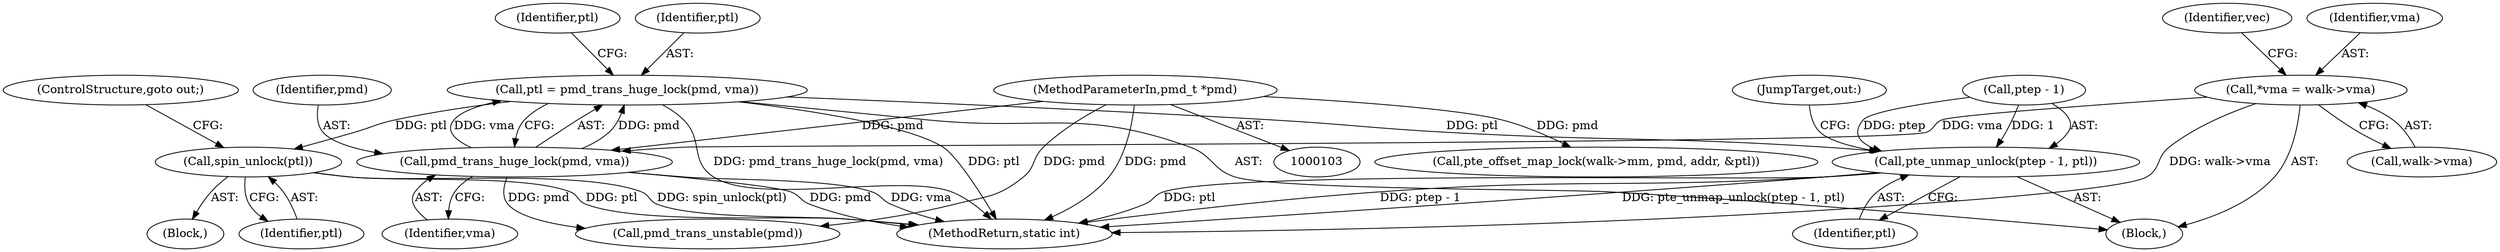 digraph "0_linux_574823bfab82d9d8fa47f422778043fbb4b4f50e_1@pointer" {
"1000131" [label="(Call,ptl = pmd_trans_huge_lock(pmd, vma))"];
"1000133" [label="(Call,pmd_trans_huge_lock(pmd, vma))"];
"1000104" [label="(MethodParameterIn,pmd_t *pmd)"];
"1000111" [label="(Call,*vma = walk->vma)"];
"1000143" [label="(Call,spin_unlock(ptl))"];
"1000212" [label="(Call,pte_unmap_unlock(ptep - 1, ptl))"];
"1000133" [label="(Call,pmd_trans_huge_lock(pmd, vma))"];
"1000143" [label="(Call,spin_unlock(ptl))"];
"1000226" [label="(MethodReturn,static int)"];
"1000137" [label="(Identifier,ptl)"];
"1000134" [label="(Identifier,pmd)"];
"1000212" [label="(Call,pte_unmap_unlock(ptep - 1, ptl))"];
"1000119" [label="(Identifier,vec)"];
"1000145" [label="(ControlStructure,goto out;)"];
"1000217" [label="(JumpTarget,out:)"];
"1000138" [label="(Block,)"];
"1000157" [label="(Call,pte_offset_map_lock(walk->mm, pmd, addr, &ptl))"];
"1000108" [label="(Block,)"];
"1000144" [label="(Identifier,ptl)"];
"1000213" [label="(Call,ptep - 1)"];
"1000135" [label="(Identifier,vma)"];
"1000112" [label="(Identifier,vma)"];
"1000111" [label="(Call,*vma = walk->vma)"];
"1000113" [label="(Call,walk->vma)"];
"1000132" [label="(Identifier,ptl)"];
"1000216" [label="(Identifier,ptl)"];
"1000147" [label="(Call,pmd_trans_unstable(pmd))"];
"1000131" [label="(Call,ptl = pmd_trans_huge_lock(pmd, vma))"];
"1000104" [label="(MethodParameterIn,pmd_t *pmd)"];
"1000131" -> "1000108"  [label="AST: "];
"1000131" -> "1000133"  [label="CFG: "];
"1000132" -> "1000131"  [label="AST: "];
"1000133" -> "1000131"  [label="AST: "];
"1000137" -> "1000131"  [label="CFG: "];
"1000131" -> "1000226"  [label="DDG: pmd_trans_huge_lock(pmd, vma)"];
"1000131" -> "1000226"  [label="DDG: ptl"];
"1000133" -> "1000131"  [label="DDG: pmd"];
"1000133" -> "1000131"  [label="DDG: vma"];
"1000131" -> "1000143"  [label="DDG: ptl"];
"1000131" -> "1000212"  [label="DDG: ptl"];
"1000133" -> "1000135"  [label="CFG: "];
"1000134" -> "1000133"  [label="AST: "];
"1000135" -> "1000133"  [label="AST: "];
"1000133" -> "1000226"  [label="DDG: pmd"];
"1000133" -> "1000226"  [label="DDG: vma"];
"1000104" -> "1000133"  [label="DDG: pmd"];
"1000111" -> "1000133"  [label="DDG: vma"];
"1000133" -> "1000147"  [label="DDG: pmd"];
"1000104" -> "1000103"  [label="AST: "];
"1000104" -> "1000226"  [label="DDG: pmd"];
"1000104" -> "1000147"  [label="DDG: pmd"];
"1000104" -> "1000157"  [label="DDG: pmd"];
"1000111" -> "1000108"  [label="AST: "];
"1000111" -> "1000113"  [label="CFG: "];
"1000112" -> "1000111"  [label="AST: "];
"1000113" -> "1000111"  [label="AST: "];
"1000119" -> "1000111"  [label="CFG: "];
"1000111" -> "1000226"  [label="DDG: walk->vma"];
"1000143" -> "1000138"  [label="AST: "];
"1000143" -> "1000144"  [label="CFG: "];
"1000144" -> "1000143"  [label="AST: "];
"1000145" -> "1000143"  [label="CFG: "];
"1000143" -> "1000226"  [label="DDG: spin_unlock(ptl)"];
"1000143" -> "1000226"  [label="DDG: ptl"];
"1000212" -> "1000108"  [label="AST: "];
"1000212" -> "1000216"  [label="CFG: "];
"1000213" -> "1000212"  [label="AST: "];
"1000216" -> "1000212"  [label="AST: "];
"1000217" -> "1000212"  [label="CFG: "];
"1000212" -> "1000226"  [label="DDG: pte_unmap_unlock(ptep - 1, ptl)"];
"1000212" -> "1000226"  [label="DDG: ptl"];
"1000212" -> "1000226"  [label="DDG: ptep - 1"];
"1000213" -> "1000212"  [label="DDG: ptep"];
"1000213" -> "1000212"  [label="DDG: 1"];
}
